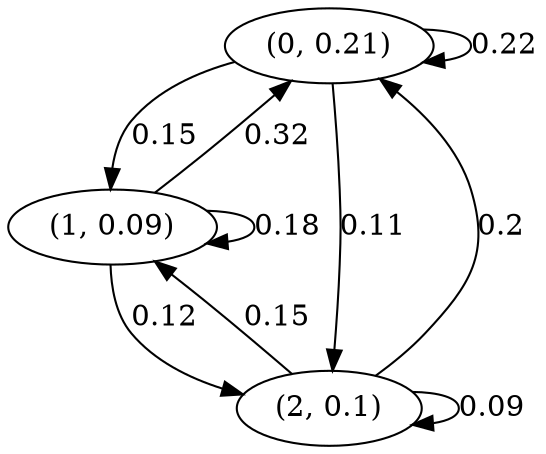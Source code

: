 digraph {
    0 [ label = "(0, 0.21)" ]
    1 [ label = "(1, 0.09)" ]
    2 [ label = "(2, 0.1)" ]
    0 -> 0 [ label = "0.22" ]
    1 -> 1 [ label = "0.18" ]
    2 -> 2 [ label = "0.09" ]
    1 -> 0 [ label = "0.32" ]
    2 -> 0 [ label = "0.2" ]
    0 -> 1 [ label = "0.15" ]
    2 -> 1 [ label = "0.15" ]
    0 -> 2 [ label = "0.11" ]
    1 -> 2 [ label = "0.12" ]
}

